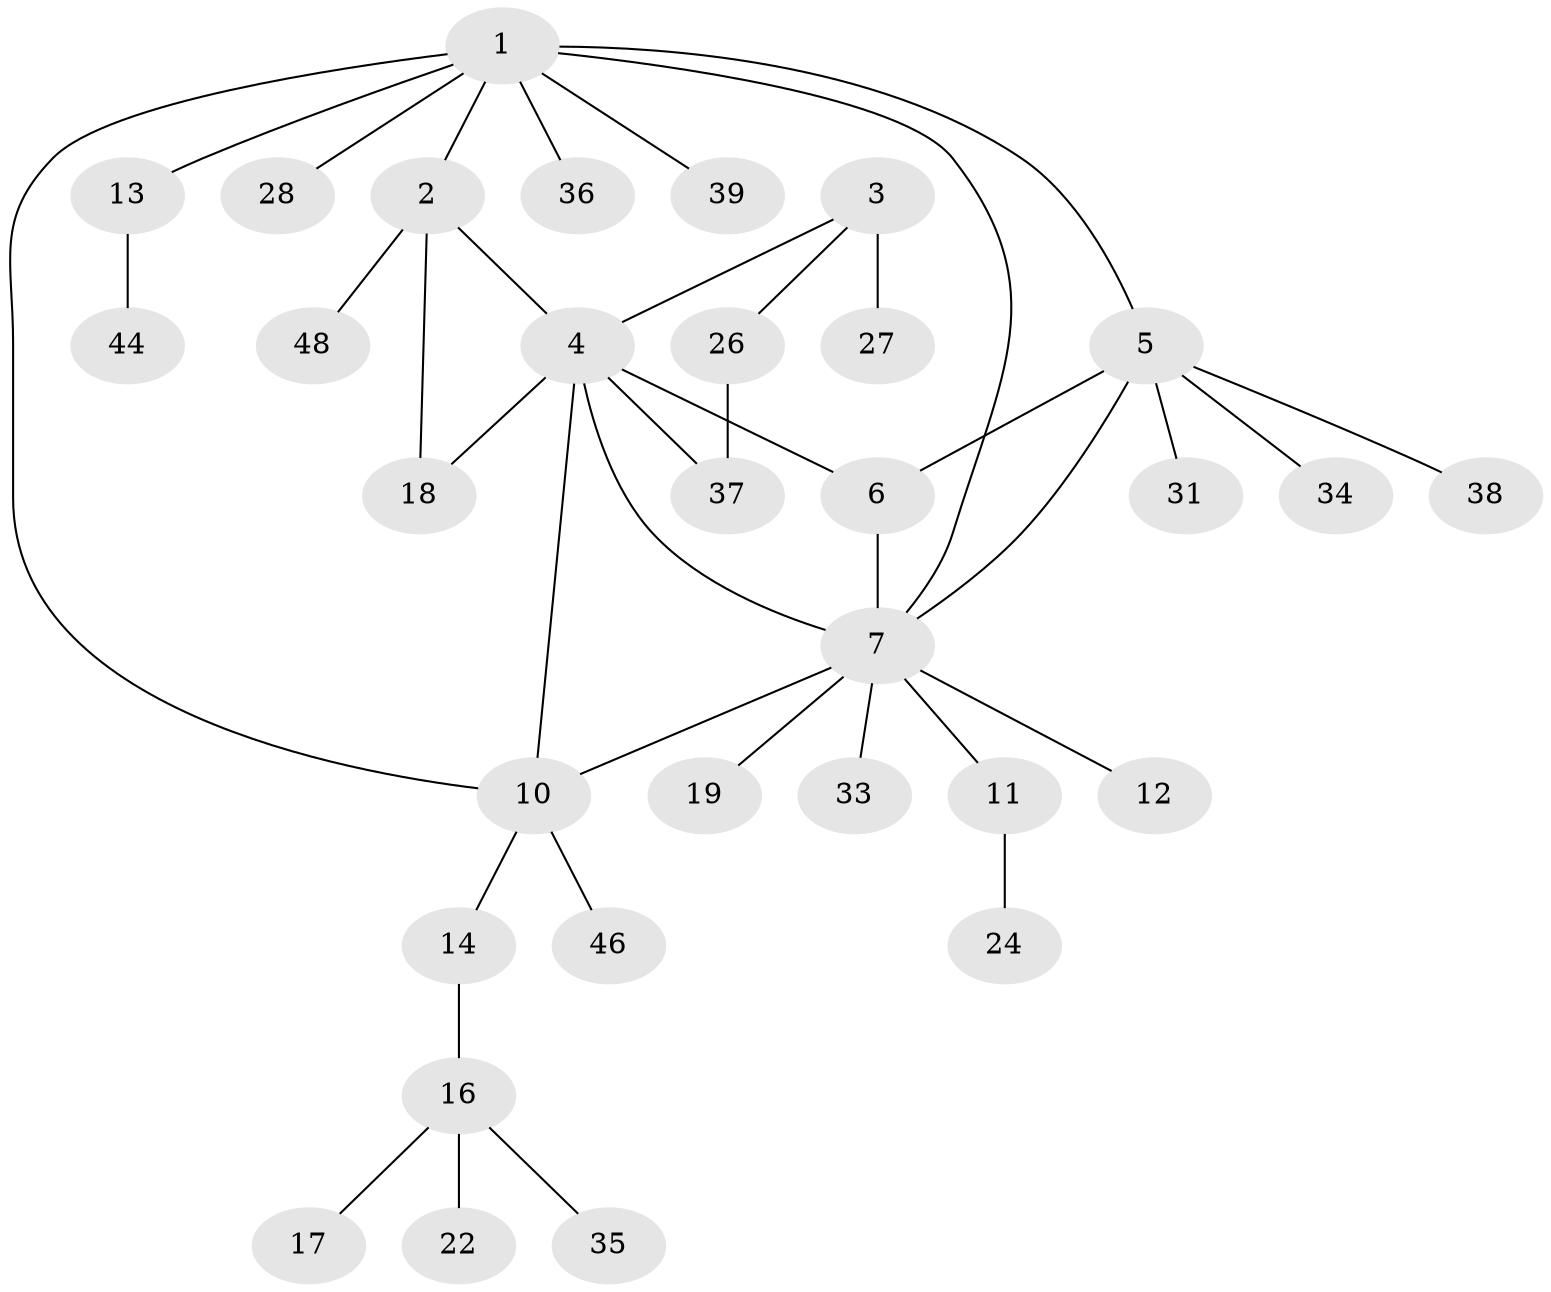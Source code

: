 // Generated by graph-tools (version 1.1) at 2025/52/02/27/25 19:52:17]
// undirected, 32 vertices, 39 edges
graph export_dot {
graph [start="1"]
  node [color=gray90,style=filled];
  1 [super="+25"];
  2 [super="+42"];
  3 [super="+21"];
  4 [super="+8"];
  5 [super="+30"];
  6;
  7 [super="+9"];
  10 [super="+40"];
  11 [super="+20"];
  12;
  13 [super="+15"];
  14 [super="+47"];
  16 [super="+23"];
  17 [super="+45"];
  18 [super="+32"];
  19;
  22;
  24;
  26 [super="+29"];
  27;
  28;
  31;
  33;
  34;
  35 [super="+41"];
  36;
  37;
  38 [super="+43"];
  39;
  44;
  46;
  48;
  1 -- 2;
  1 -- 5;
  1 -- 7;
  1 -- 10;
  1 -- 13;
  1 -- 28;
  1 -- 36;
  1 -- 39;
  2 -- 4;
  2 -- 48;
  2 -- 18;
  3 -- 4;
  3 -- 26;
  3 -- 27;
  4 -- 6;
  4 -- 10;
  4 -- 18;
  4 -- 37;
  4 -- 7;
  5 -- 6;
  5 -- 31;
  5 -- 34;
  5 -- 38;
  5 -- 7;
  6 -- 7 [weight=2];
  7 -- 11;
  7 -- 12;
  7 -- 19;
  7 -- 33;
  7 -- 10;
  10 -- 14;
  10 -- 46;
  11 -- 24;
  13 -- 44;
  14 -- 16;
  16 -- 17;
  16 -- 22;
  16 -- 35;
  26 -- 37;
}
